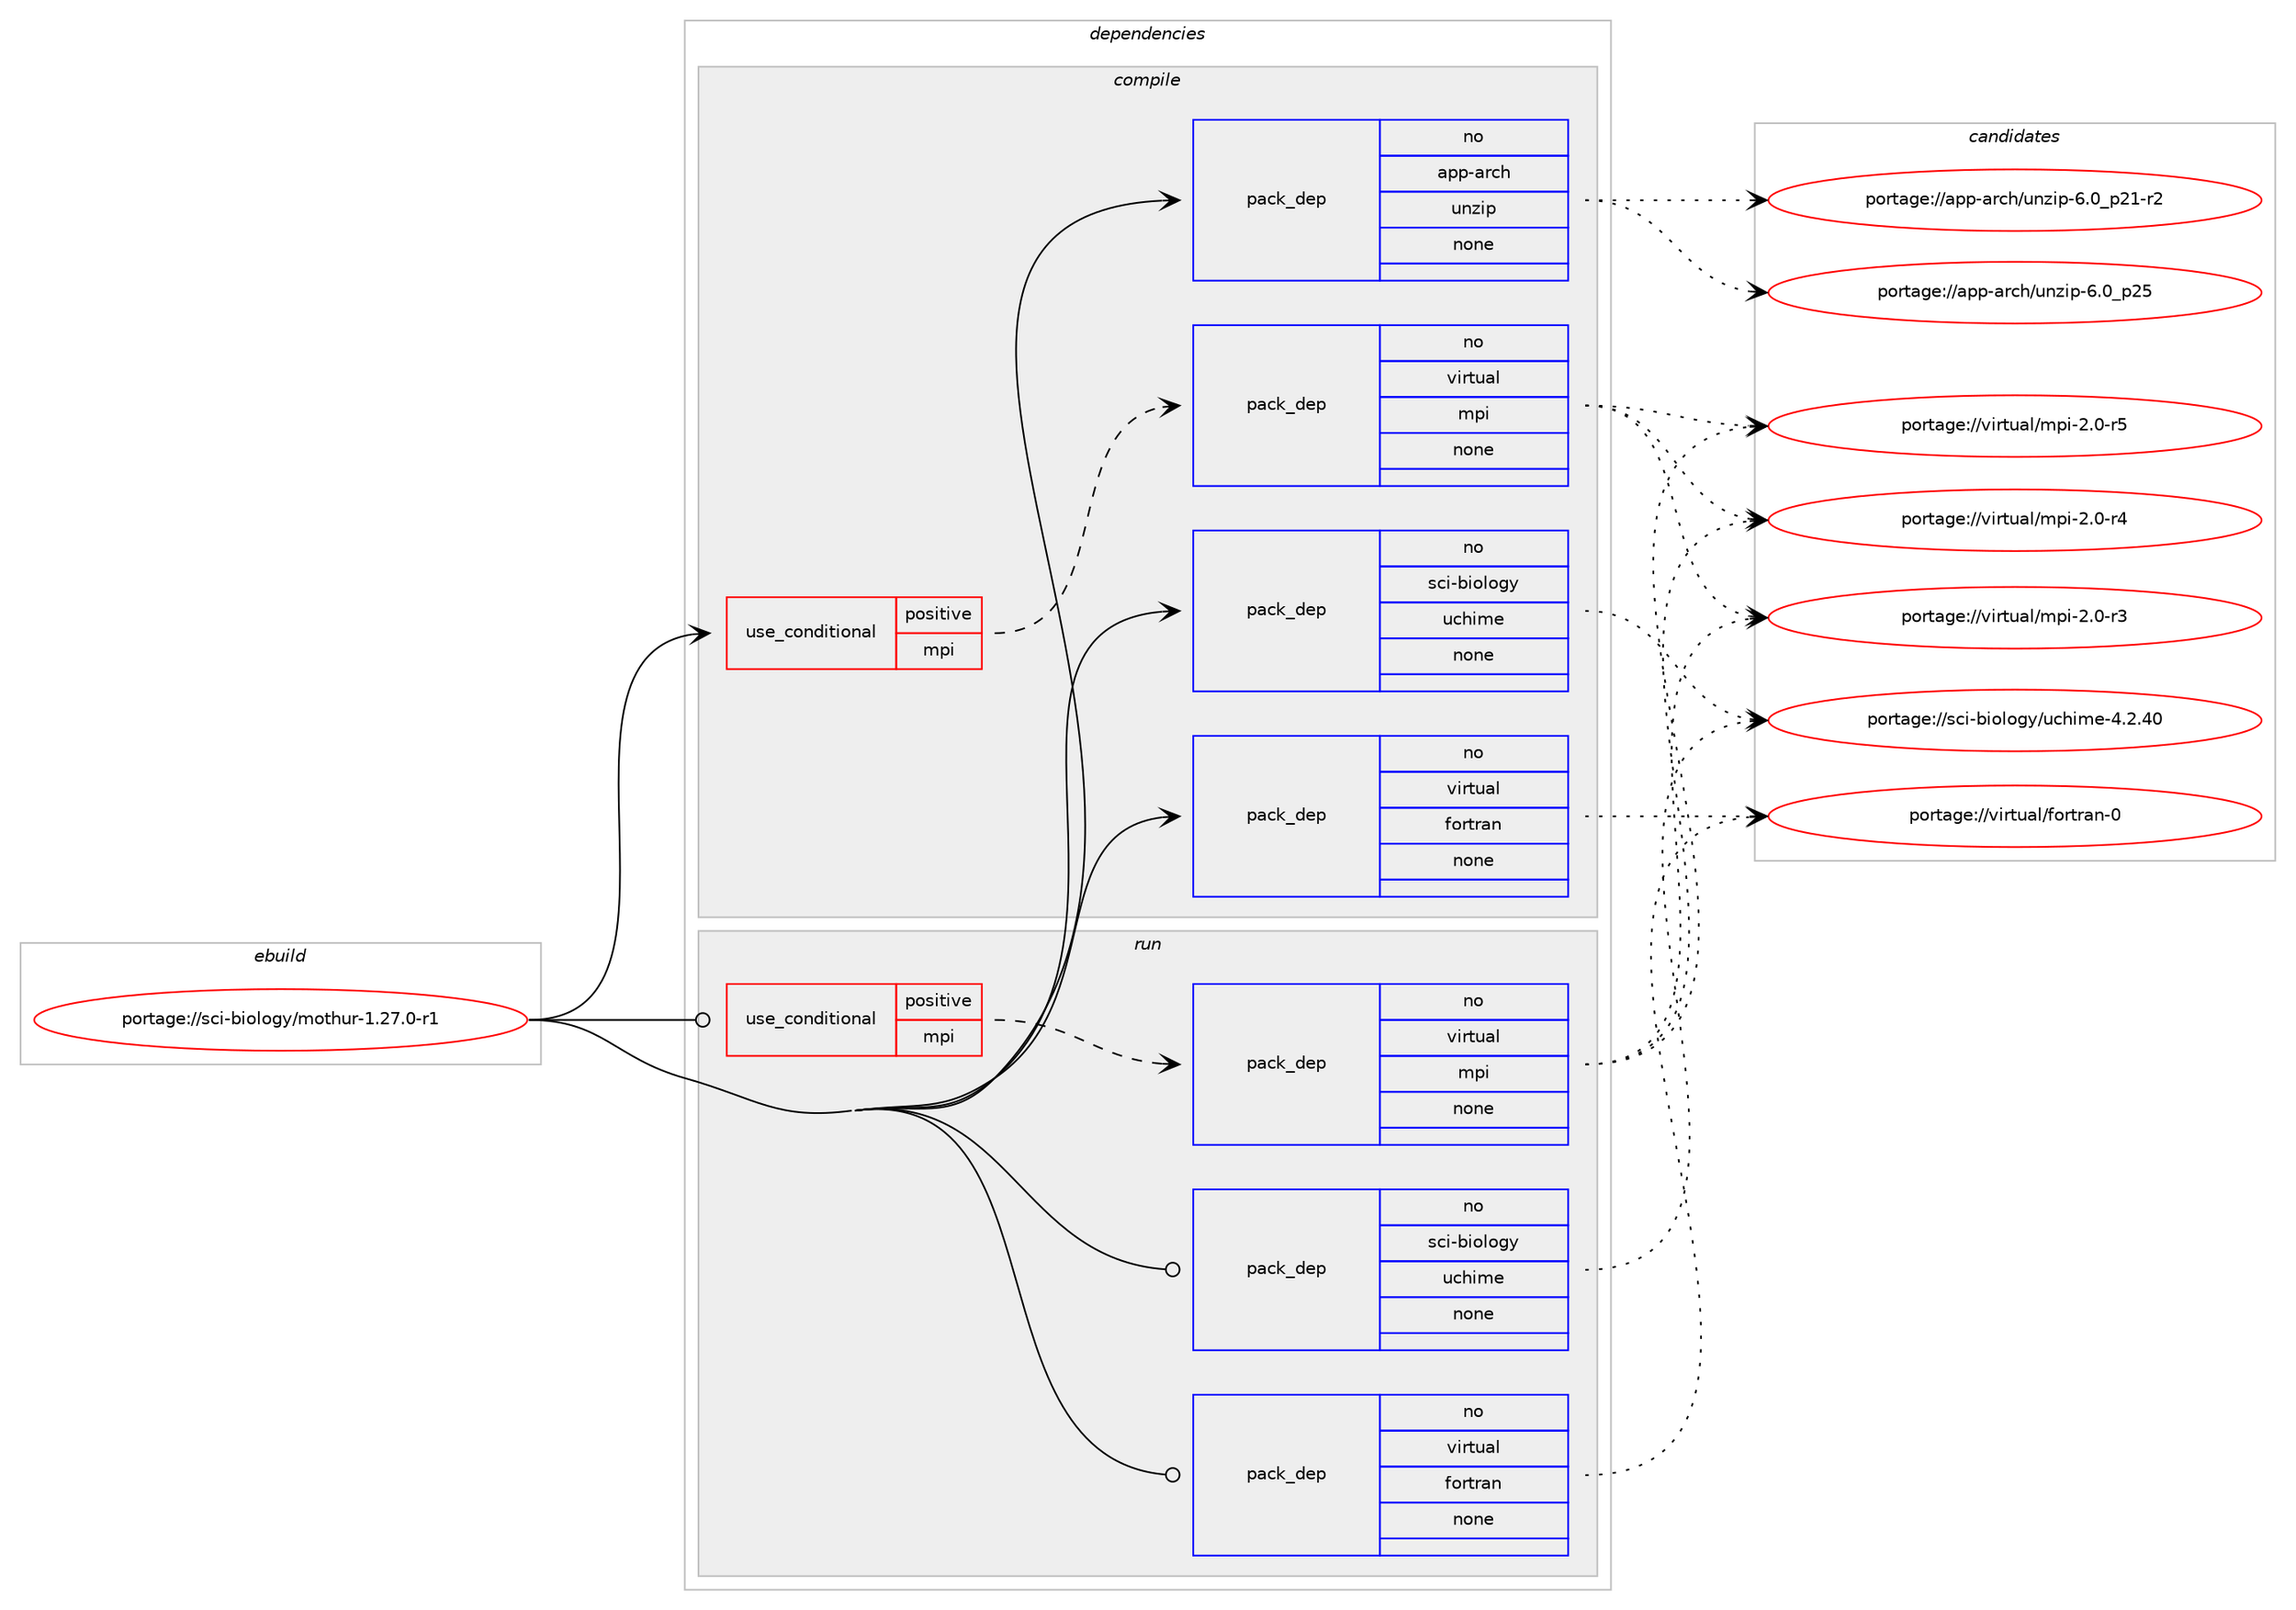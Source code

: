 digraph prolog {

# *************
# Graph options
# *************

newrank=true;
concentrate=true;
compound=true;
graph [rankdir=LR,fontname=Helvetica,fontsize=10,ranksep=1.5];#, ranksep=2.5, nodesep=0.2];
edge  [arrowhead=vee];
node  [fontname=Helvetica,fontsize=10];

# **********
# The ebuild
# **********

subgraph cluster_leftcol {
color=gray;
rank=same;
label=<<i>ebuild</i>>;
id [label="portage://sci-biology/mothur-1.27.0-r1", color=red, width=4, href="../sci-biology/mothur-1.27.0-r1.svg"];
}

# ****************
# The dependencies
# ****************

subgraph cluster_midcol {
color=gray;
label=<<i>dependencies</i>>;
subgraph cluster_compile {
fillcolor="#eeeeee";
style=filled;
label=<<i>compile</i>>;
subgraph cond11372 {
dependency56040 [label=<<TABLE BORDER="0" CELLBORDER="1" CELLSPACING="0" CELLPADDING="4"><TR><TD ROWSPAN="3" CELLPADDING="10">use_conditional</TD></TR><TR><TD>positive</TD></TR><TR><TD>mpi</TD></TR></TABLE>>, shape=none, color=red];
subgraph pack43466 {
dependency56041 [label=<<TABLE BORDER="0" CELLBORDER="1" CELLSPACING="0" CELLPADDING="4" WIDTH="220"><TR><TD ROWSPAN="6" CELLPADDING="30">pack_dep</TD></TR><TR><TD WIDTH="110">no</TD></TR><TR><TD>virtual</TD></TR><TR><TD>mpi</TD></TR><TR><TD>none</TD></TR><TR><TD></TD></TR></TABLE>>, shape=none, color=blue];
}
dependency56040:e -> dependency56041:w [weight=20,style="dashed",arrowhead="vee"];
}
id:e -> dependency56040:w [weight=20,style="solid",arrowhead="vee"];
subgraph pack43467 {
dependency56042 [label=<<TABLE BORDER="0" CELLBORDER="1" CELLSPACING="0" CELLPADDING="4" WIDTH="220"><TR><TD ROWSPAN="6" CELLPADDING="30">pack_dep</TD></TR><TR><TD WIDTH="110">no</TD></TR><TR><TD>app-arch</TD></TR><TR><TD>unzip</TD></TR><TR><TD>none</TD></TR><TR><TD></TD></TR></TABLE>>, shape=none, color=blue];
}
id:e -> dependency56042:w [weight=20,style="solid",arrowhead="vee"];
subgraph pack43468 {
dependency56043 [label=<<TABLE BORDER="0" CELLBORDER="1" CELLSPACING="0" CELLPADDING="4" WIDTH="220"><TR><TD ROWSPAN="6" CELLPADDING="30">pack_dep</TD></TR><TR><TD WIDTH="110">no</TD></TR><TR><TD>sci-biology</TD></TR><TR><TD>uchime</TD></TR><TR><TD>none</TD></TR><TR><TD></TD></TR></TABLE>>, shape=none, color=blue];
}
id:e -> dependency56043:w [weight=20,style="solid",arrowhead="vee"];
subgraph pack43469 {
dependency56044 [label=<<TABLE BORDER="0" CELLBORDER="1" CELLSPACING="0" CELLPADDING="4" WIDTH="220"><TR><TD ROWSPAN="6" CELLPADDING="30">pack_dep</TD></TR><TR><TD WIDTH="110">no</TD></TR><TR><TD>virtual</TD></TR><TR><TD>fortran</TD></TR><TR><TD>none</TD></TR><TR><TD></TD></TR></TABLE>>, shape=none, color=blue];
}
id:e -> dependency56044:w [weight=20,style="solid",arrowhead="vee"];
}
subgraph cluster_compileandrun {
fillcolor="#eeeeee";
style=filled;
label=<<i>compile and run</i>>;
}
subgraph cluster_run {
fillcolor="#eeeeee";
style=filled;
label=<<i>run</i>>;
subgraph cond11373 {
dependency56045 [label=<<TABLE BORDER="0" CELLBORDER="1" CELLSPACING="0" CELLPADDING="4"><TR><TD ROWSPAN="3" CELLPADDING="10">use_conditional</TD></TR><TR><TD>positive</TD></TR><TR><TD>mpi</TD></TR></TABLE>>, shape=none, color=red];
subgraph pack43470 {
dependency56046 [label=<<TABLE BORDER="0" CELLBORDER="1" CELLSPACING="0" CELLPADDING="4" WIDTH="220"><TR><TD ROWSPAN="6" CELLPADDING="30">pack_dep</TD></TR><TR><TD WIDTH="110">no</TD></TR><TR><TD>virtual</TD></TR><TR><TD>mpi</TD></TR><TR><TD>none</TD></TR><TR><TD></TD></TR></TABLE>>, shape=none, color=blue];
}
dependency56045:e -> dependency56046:w [weight=20,style="dashed",arrowhead="vee"];
}
id:e -> dependency56045:w [weight=20,style="solid",arrowhead="odot"];
subgraph pack43471 {
dependency56047 [label=<<TABLE BORDER="0" CELLBORDER="1" CELLSPACING="0" CELLPADDING="4" WIDTH="220"><TR><TD ROWSPAN="6" CELLPADDING="30">pack_dep</TD></TR><TR><TD WIDTH="110">no</TD></TR><TR><TD>sci-biology</TD></TR><TR><TD>uchime</TD></TR><TR><TD>none</TD></TR><TR><TD></TD></TR></TABLE>>, shape=none, color=blue];
}
id:e -> dependency56047:w [weight=20,style="solid",arrowhead="odot"];
subgraph pack43472 {
dependency56048 [label=<<TABLE BORDER="0" CELLBORDER="1" CELLSPACING="0" CELLPADDING="4" WIDTH="220"><TR><TD ROWSPAN="6" CELLPADDING="30">pack_dep</TD></TR><TR><TD WIDTH="110">no</TD></TR><TR><TD>virtual</TD></TR><TR><TD>fortran</TD></TR><TR><TD>none</TD></TR><TR><TD></TD></TR></TABLE>>, shape=none, color=blue];
}
id:e -> dependency56048:w [weight=20,style="solid",arrowhead="odot"];
}
}

# **************
# The candidates
# **************

subgraph cluster_choices {
rank=same;
color=gray;
label=<<i>candidates</i>>;

subgraph choice43466 {
color=black;
nodesep=1;
choice1181051141161179710847109112105455046484511453 [label="portage://virtual/mpi-2.0-r5", color=red, width=4,href="../virtual/mpi-2.0-r5.svg"];
choice1181051141161179710847109112105455046484511452 [label="portage://virtual/mpi-2.0-r4", color=red, width=4,href="../virtual/mpi-2.0-r4.svg"];
choice1181051141161179710847109112105455046484511451 [label="portage://virtual/mpi-2.0-r3", color=red, width=4,href="../virtual/mpi-2.0-r3.svg"];
dependency56041:e -> choice1181051141161179710847109112105455046484511453:w [style=dotted,weight="100"];
dependency56041:e -> choice1181051141161179710847109112105455046484511452:w [style=dotted,weight="100"];
dependency56041:e -> choice1181051141161179710847109112105455046484511451:w [style=dotted,weight="100"];
}
subgraph choice43467 {
color=black;
nodesep=1;
choice971121124597114991044711711012210511245544648951125053 [label="portage://app-arch/unzip-6.0_p25", color=red, width=4,href="../app-arch/unzip-6.0_p25.svg"];
choice9711211245971149910447117110122105112455446489511250494511450 [label="portage://app-arch/unzip-6.0_p21-r2", color=red, width=4,href="../app-arch/unzip-6.0_p21-r2.svg"];
dependency56042:e -> choice971121124597114991044711711012210511245544648951125053:w [style=dotted,weight="100"];
dependency56042:e -> choice9711211245971149910447117110122105112455446489511250494511450:w [style=dotted,weight="100"];
}
subgraph choice43468 {
color=black;
nodesep=1;
choice115991054598105111108111103121471179910410510910145524650465248 [label="portage://sci-biology/uchime-4.2.40", color=red, width=4,href="../sci-biology/uchime-4.2.40.svg"];
dependency56043:e -> choice115991054598105111108111103121471179910410510910145524650465248:w [style=dotted,weight="100"];
}
subgraph choice43469 {
color=black;
nodesep=1;
choice1181051141161179710847102111114116114971104548 [label="portage://virtual/fortran-0", color=red, width=4,href="../virtual/fortran-0.svg"];
dependency56044:e -> choice1181051141161179710847102111114116114971104548:w [style=dotted,weight="100"];
}
subgraph choice43470 {
color=black;
nodesep=1;
choice1181051141161179710847109112105455046484511453 [label="portage://virtual/mpi-2.0-r5", color=red, width=4,href="../virtual/mpi-2.0-r5.svg"];
choice1181051141161179710847109112105455046484511452 [label="portage://virtual/mpi-2.0-r4", color=red, width=4,href="../virtual/mpi-2.0-r4.svg"];
choice1181051141161179710847109112105455046484511451 [label="portage://virtual/mpi-2.0-r3", color=red, width=4,href="../virtual/mpi-2.0-r3.svg"];
dependency56046:e -> choice1181051141161179710847109112105455046484511453:w [style=dotted,weight="100"];
dependency56046:e -> choice1181051141161179710847109112105455046484511452:w [style=dotted,weight="100"];
dependency56046:e -> choice1181051141161179710847109112105455046484511451:w [style=dotted,weight="100"];
}
subgraph choice43471 {
color=black;
nodesep=1;
choice115991054598105111108111103121471179910410510910145524650465248 [label="portage://sci-biology/uchime-4.2.40", color=red, width=4,href="../sci-biology/uchime-4.2.40.svg"];
dependency56047:e -> choice115991054598105111108111103121471179910410510910145524650465248:w [style=dotted,weight="100"];
}
subgraph choice43472 {
color=black;
nodesep=1;
choice1181051141161179710847102111114116114971104548 [label="portage://virtual/fortran-0", color=red, width=4,href="../virtual/fortran-0.svg"];
dependency56048:e -> choice1181051141161179710847102111114116114971104548:w [style=dotted,weight="100"];
}
}

}
